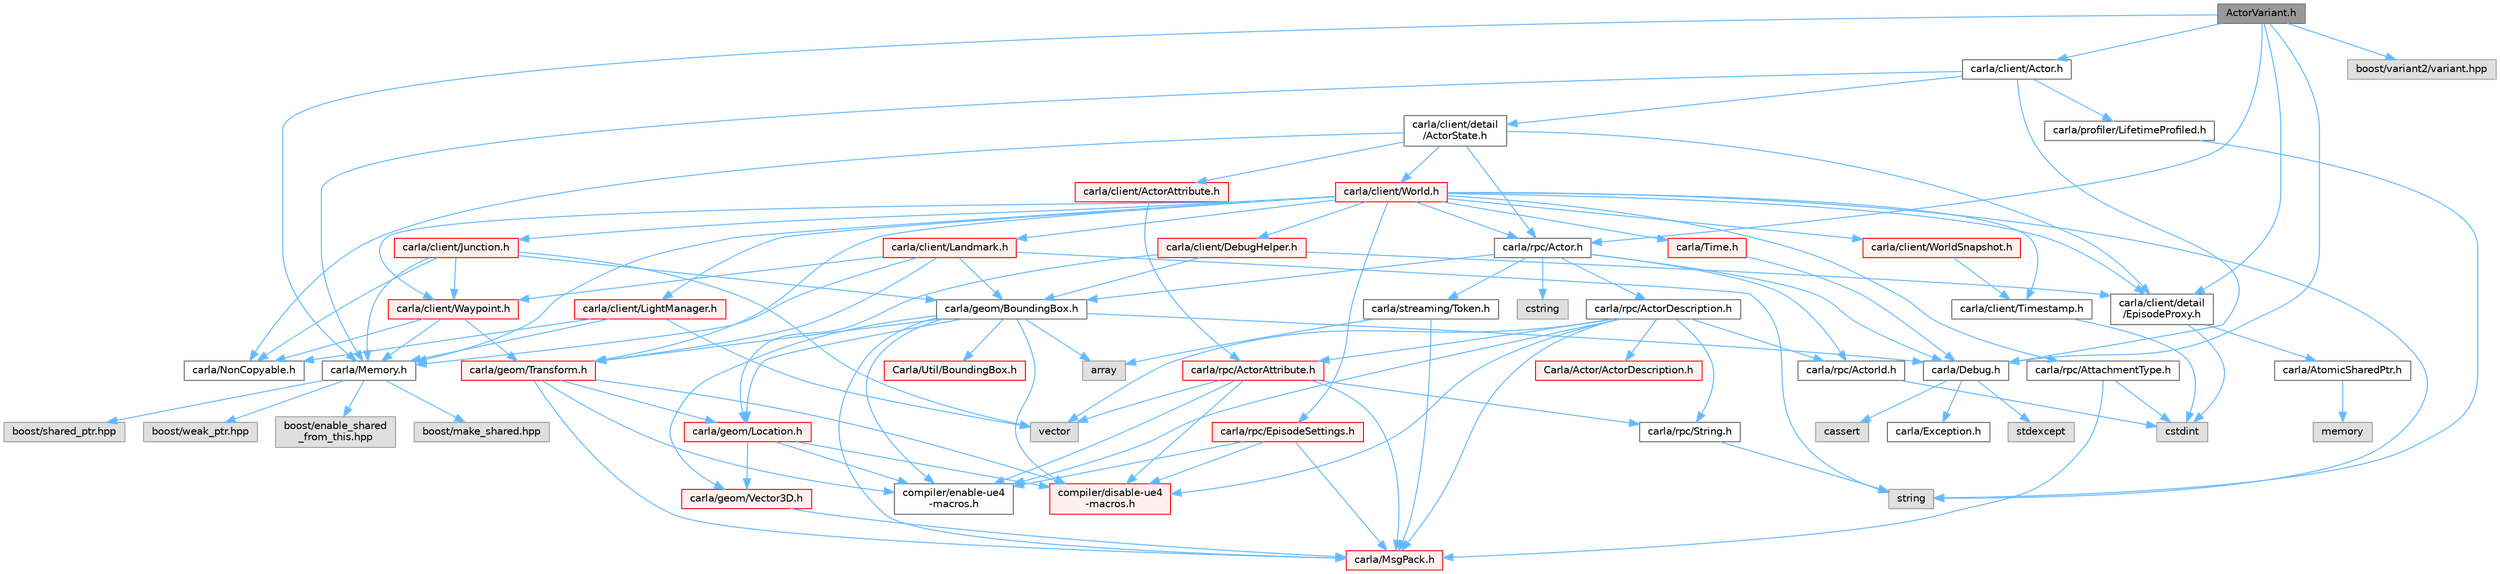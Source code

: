 digraph "ActorVariant.h"
{
 // INTERACTIVE_SVG=YES
 // LATEX_PDF_SIZE
  bgcolor="transparent";
  edge [fontname=Helvetica,fontsize=10,labelfontname=Helvetica,labelfontsize=10];
  node [fontname=Helvetica,fontsize=10,shape=box,height=0.2,width=0.4];
  Node1 [id="Node000001",label="ActorVariant.h",height=0.2,width=0.4,color="gray40", fillcolor="grey60", style="filled", fontcolor="black",tooltip=" "];
  Node1 -> Node2 [id="edge1_Node000001_Node000002",color="steelblue1",style="solid",tooltip=" "];
  Node2 [id="Node000002",label="carla/Debug.h",height=0.2,width=0.4,color="grey40", fillcolor="white", style="filled",URL="$d4/deb/Debug_8h.html",tooltip=" "];
  Node2 -> Node3 [id="edge2_Node000002_Node000003",color="steelblue1",style="solid",tooltip=" "];
  Node3 [id="Node000003",label="carla/Exception.h",height=0.2,width=0.4,color="grey40", fillcolor="white", style="filled",URL="$d8/d8a/Exception_8h.html",tooltip=" "];
  Node2 -> Node4 [id="edge3_Node000002_Node000004",color="steelblue1",style="solid",tooltip=" "];
  Node4 [id="Node000004",label="stdexcept",height=0.2,width=0.4,color="grey60", fillcolor="#E0E0E0", style="filled",tooltip=" "];
  Node2 -> Node5 [id="edge4_Node000002_Node000005",color="steelblue1",style="solid",tooltip=" "];
  Node5 [id="Node000005",label="cassert",height=0.2,width=0.4,color="grey60", fillcolor="#E0E0E0", style="filled",tooltip=" "];
  Node1 -> Node6 [id="edge5_Node000001_Node000006",color="steelblue1",style="solid",tooltip=" "];
  Node6 [id="Node000006",label="carla/Memory.h",height=0.2,width=0.4,color="grey40", fillcolor="white", style="filled",URL="$de/d5c/Memory_8h.html",tooltip=" "];
  Node6 -> Node7 [id="edge6_Node000006_Node000007",color="steelblue1",style="solid",tooltip=" "];
  Node7 [id="Node000007",label="boost/enable_shared\l_from_this.hpp",height=0.2,width=0.4,color="grey60", fillcolor="#E0E0E0", style="filled",tooltip=" "];
  Node6 -> Node8 [id="edge7_Node000006_Node000008",color="steelblue1",style="solid",tooltip=" "];
  Node8 [id="Node000008",label="boost/make_shared.hpp",height=0.2,width=0.4,color="grey60", fillcolor="#E0E0E0", style="filled",tooltip=" "];
  Node6 -> Node9 [id="edge8_Node000006_Node000009",color="steelblue1",style="solid",tooltip=" "];
  Node9 [id="Node000009",label="boost/shared_ptr.hpp",height=0.2,width=0.4,color="grey60", fillcolor="#E0E0E0", style="filled",tooltip=" "];
  Node6 -> Node10 [id="edge9_Node000006_Node000010",color="steelblue1",style="solid",tooltip=" "];
  Node10 [id="Node000010",label="boost/weak_ptr.hpp",height=0.2,width=0.4,color="grey60", fillcolor="#E0E0E0", style="filled",tooltip=" "];
  Node1 -> Node11 [id="edge10_Node000001_Node000011",color="steelblue1",style="solid",tooltip=" "];
  Node11 [id="Node000011",label="carla/client/Actor.h",height=0.2,width=0.4,color="grey40", fillcolor="white", style="filled",URL="$da/d48/client_2Actor_8h.html",tooltip=" "];
  Node11 -> Node2 [id="edge11_Node000011_Node000002",color="steelblue1",style="solid",tooltip=" "];
  Node11 -> Node6 [id="edge12_Node000011_Node000006",color="steelblue1",style="solid",tooltip=" "];
  Node11 -> Node12 [id="edge13_Node000011_Node000012",color="steelblue1",style="solid",tooltip=" "];
  Node12 [id="Node000012",label="carla/client/detail\l/ActorState.h",height=0.2,width=0.4,color="grey40", fillcolor="white", style="filled",URL="$d4/d22/client_2detail_2ActorState_8h.html",tooltip=" "];
  Node12 -> Node13 [id="edge14_Node000012_Node000013",color="steelblue1",style="solid",tooltip=" "];
  Node13 [id="Node000013",label="carla/NonCopyable.h",height=0.2,width=0.4,color="grey40", fillcolor="white", style="filled",URL="$d4/dd8/LibCarla_2source_2carla_2NonCopyable_8h.html",tooltip=" "];
  Node12 -> Node14 [id="edge15_Node000012_Node000014",color="steelblue1",style="solid",tooltip=" "];
  Node14 [id="Node000014",label="carla/client/World.h",height=0.2,width=0.4,color="red", fillcolor="#FFF0F0", style="filled",URL="$dd/d5b/World_8h.html",tooltip=" "];
  Node14 -> Node6 [id="edge16_Node000014_Node000006",color="steelblue1",style="solid",tooltip=" "];
  Node14 -> Node15 [id="edge17_Node000014_Node000015",color="steelblue1",style="solid",tooltip=" "];
  Node15 [id="Node000015",label="carla/Time.h",height=0.2,width=0.4,color="red", fillcolor="#FFF0F0", style="filled",URL="$d2/d33/Time_8h.html",tooltip=" "];
  Node15 -> Node2 [id="edge18_Node000015_Node000002",color="steelblue1",style="solid",tooltip=" "];
  Node14 -> Node18 [id="edge19_Node000014_Node000018",color="steelblue1",style="solid",tooltip=" "];
  Node18 [id="Node000018",label="carla/client/DebugHelper.h",height=0.2,width=0.4,color="red", fillcolor="#FFF0F0", style="filled",URL="$d1/dbe/DebugHelper_8h.html",tooltip=" "];
  Node18 -> Node19 [id="edge20_Node000018_Node000019",color="steelblue1",style="solid",tooltip=" "];
  Node19 [id="Node000019",label="carla/client/detail\l/EpisodeProxy.h",height=0.2,width=0.4,color="grey40", fillcolor="white", style="filled",URL="$dc/dc2/EpisodeProxy_8h.html",tooltip=" "];
  Node19 -> Node20 [id="edge21_Node000019_Node000020",color="steelblue1",style="solid",tooltip=" "];
  Node20 [id="Node000020",label="carla/AtomicSharedPtr.h",height=0.2,width=0.4,color="grey40", fillcolor="white", style="filled",URL="$df/de2/AtomicSharedPtr_8h.html",tooltip=" "];
  Node20 -> Node21 [id="edge22_Node000020_Node000021",color="steelblue1",style="solid",tooltip=" "];
  Node21 [id="Node000021",label="memory",height=0.2,width=0.4,color="grey60", fillcolor="#E0E0E0", style="filled",tooltip=" "];
  Node19 -> Node22 [id="edge23_Node000019_Node000022",color="steelblue1",style="solid",tooltip=" "];
  Node22 [id="Node000022",label="cstdint",height=0.2,width=0.4,color="grey60", fillcolor="#E0E0E0", style="filled",tooltip=" "];
  Node18 -> Node23 [id="edge24_Node000018_Node000023",color="steelblue1",style="solid",tooltip=" "];
  Node23 [id="Node000023",label="carla/geom/BoundingBox.h",height=0.2,width=0.4,color="grey40", fillcolor="white", style="filled",URL="$d2/dfe/LibCarla_2source_2carla_2geom_2BoundingBox_8h.html",tooltip=" "];
  Node23 -> Node2 [id="edge25_Node000023_Node000002",color="steelblue1",style="solid",tooltip=" "];
  Node23 -> Node24 [id="edge26_Node000023_Node000024",color="steelblue1",style="solid",tooltip=" "];
  Node24 [id="Node000024",label="carla/MsgPack.h",height=0.2,width=0.4,color="red", fillcolor="#FFF0F0", style="filled",URL="$d9/d6f/MsgPack_8h.html",tooltip=" "];
  Node23 -> Node33 [id="edge27_Node000023_Node000033",color="steelblue1",style="solid",tooltip=" "];
  Node33 [id="Node000033",label="carla/geom/Transform.h",height=0.2,width=0.4,color="red", fillcolor="#FFF0F0", style="filled",URL="$de/d17/geom_2Transform_8h.html",tooltip=" "];
  Node33 -> Node24 [id="edge28_Node000033_Node000024",color="steelblue1",style="solid",tooltip=" "];
  Node33 -> Node34 [id="edge29_Node000033_Node000034",color="steelblue1",style="solid",tooltip=" "];
  Node34 [id="Node000034",label="carla/geom/Location.h",height=0.2,width=0.4,color="red", fillcolor="#FFF0F0", style="filled",URL="$d9/d8b/geom_2Location_8h.html",tooltip=" "];
  Node34 -> Node35 [id="edge30_Node000034_Node000035",color="steelblue1",style="solid",tooltip=" "];
  Node35 [id="Node000035",label="carla/geom/Vector3D.h",height=0.2,width=0.4,color="red", fillcolor="#FFF0F0", style="filled",URL="$de/d70/geom_2Vector3D_8h.html",tooltip=" "];
  Node35 -> Node24 [id="edge31_Node000035_Node000024",color="steelblue1",style="solid",tooltip=" "];
  Node34 -> Node40 [id="edge32_Node000034_Node000040",color="steelblue1",style="solid",tooltip=" "];
  Node40 [id="Node000040",label="compiler/enable-ue4\l-macros.h",height=0.2,width=0.4,color="grey40", fillcolor="white", style="filled",URL="$d9/da2/enable-ue4-macros_8h.html",tooltip=" "];
  Node34 -> Node42 [id="edge33_Node000034_Node000042",color="steelblue1",style="solid",tooltip=" "];
  Node42 [id="Node000042",label="compiler/disable-ue4\l-macros.h",height=0.2,width=0.4,color="red", fillcolor="#FFF0F0", style="filled",URL="$d2/d02/disable-ue4-macros_8h.html",tooltip=" "];
  Node33 -> Node40 [id="edge34_Node000033_Node000040",color="steelblue1",style="solid",tooltip=" "];
  Node33 -> Node42 [id="edge35_Node000033_Node000042",color="steelblue1",style="solid",tooltip=" "];
  Node23 -> Node34 [id="edge36_Node000023_Node000034",color="steelblue1",style="solid",tooltip=" "];
  Node23 -> Node35 [id="edge37_Node000023_Node000035",color="steelblue1",style="solid",tooltip=" "];
  Node23 -> Node50 [id="edge38_Node000023_Node000050",color="steelblue1",style="solid",tooltip=" "];
  Node50 [id="Node000050",label="array",height=0.2,width=0.4,color="grey60", fillcolor="#E0E0E0", style="filled",tooltip=" "];
  Node23 -> Node40 [id="edge39_Node000023_Node000040",color="steelblue1",style="solid",tooltip=" "];
  Node23 -> Node51 [id="edge40_Node000023_Node000051",color="steelblue1",style="solid",tooltip=" "];
  Node51 [id="Node000051",label="Carla/Util/BoundingBox.h",height=0.2,width=0.4,color="red", fillcolor="#FFF0F0", style="filled",URL="$d2/d62/Unreal_2CarlaUE4_2Plugins_2Carla_2Source_2Carla_2Util_2BoundingBox_8h.html",tooltip=" "];
  Node23 -> Node42 [id="edge41_Node000023_Node000042",color="steelblue1",style="solid",tooltip=" "];
  Node18 -> Node34 [id="edge42_Node000018_Node000034",color="steelblue1",style="solid",tooltip=" "];
  Node14 -> Node57 [id="edge43_Node000014_Node000057",color="steelblue1",style="solid",tooltip=" "];
  Node57 [id="Node000057",label="carla/client/Landmark.h",height=0.2,width=0.4,color="red", fillcolor="#FFF0F0", style="filled",URL="$db/d18/Landmark_8h.html",tooltip=" "];
  Node57 -> Node6 [id="edge44_Node000057_Node000006",color="steelblue1",style="solid",tooltip=" "];
  Node57 -> Node58 [id="edge45_Node000057_Node000058",color="steelblue1",style="solid",tooltip=" "];
  Node58 [id="Node000058",label="carla/client/Waypoint.h",height=0.2,width=0.4,color="red", fillcolor="#FFF0F0", style="filled",URL="$d0/d47/client_2Waypoint_8h.html",tooltip=" "];
  Node58 -> Node6 [id="edge46_Node000058_Node000006",color="steelblue1",style="solid",tooltip=" "];
  Node58 -> Node13 [id="edge47_Node000058_Node000013",color="steelblue1",style="solid",tooltip=" "];
  Node58 -> Node33 [id="edge48_Node000058_Node000033",color="steelblue1",style="solid",tooltip=" "];
  Node57 -> Node33 [id="edge49_Node000057_Node000033",color="steelblue1",style="solid",tooltip=" "];
  Node57 -> Node23 [id="edge50_Node000057_Node000023",color="steelblue1",style="solid",tooltip=" "];
  Node57 -> Node60 [id="edge51_Node000057_Node000060",color="steelblue1",style="solid",tooltip=" "];
  Node60 [id="Node000060",label="string",height=0.2,width=0.4,color="grey60", fillcolor="#E0E0E0", style="filled",tooltip=" "];
  Node14 -> Node58 [id="edge52_Node000014_Node000058",color="steelblue1",style="solid",tooltip=" "];
  Node14 -> Node85 [id="edge53_Node000014_Node000085",color="steelblue1",style="solid",tooltip=" "];
  Node85 [id="Node000085",label="carla/client/Junction.h",height=0.2,width=0.4,color="red", fillcolor="#FFF0F0", style="filled",URL="$dd/d55/client_2Junction_8h.html",tooltip=" "];
  Node85 -> Node6 [id="edge54_Node000085_Node000006",color="steelblue1",style="solid",tooltip=" "];
  Node85 -> Node13 [id="edge55_Node000085_Node000013",color="steelblue1",style="solid",tooltip=" "];
  Node85 -> Node23 [id="edge56_Node000085_Node000023",color="steelblue1",style="solid",tooltip=" "];
  Node85 -> Node58 [id="edge57_Node000085_Node000058",color="steelblue1",style="solid",tooltip=" "];
  Node85 -> Node65 [id="edge58_Node000085_Node000065",color="steelblue1",style="solid",tooltip=" "];
  Node65 [id="Node000065",label="vector",height=0.2,width=0.4,color="grey60", fillcolor="#E0E0E0", style="filled",tooltip=" "];
  Node14 -> Node89 [id="edge59_Node000014_Node000089",color="steelblue1",style="solid",tooltip=" "];
  Node89 [id="Node000089",label="carla/client/LightManager.h",height=0.2,width=0.4,color="red", fillcolor="#FFF0F0", style="filled",URL="$dd/d9a/LightManager_8h.html",tooltip=" "];
  Node89 -> Node65 [id="edge60_Node000089_Node000065",color="steelblue1",style="solid",tooltip=" "];
  Node89 -> Node6 [id="edge61_Node000089_Node000006",color="steelblue1",style="solid",tooltip=" "];
  Node89 -> Node13 [id="edge62_Node000089_Node000013",color="steelblue1",style="solid",tooltip=" "];
  Node14 -> Node96 [id="edge63_Node000014_Node000096",color="steelblue1",style="solid",tooltip=" "];
  Node96 [id="Node000096",label="carla/client/Timestamp.h",height=0.2,width=0.4,color="grey40", fillcolor="white", style="filled",URL="$d7/d66/Timestamp_8h.html",tooltip=" "];
  Node96 -> Node22 [id="edge64_Node000096_Node000022",color="steelblue1",style="solid",tooltip=" "];
  Node14 -> Node97 [id="edge65_Node000014_Node000097",color="steelblue1",style="solid",tooltip=" "];
  Node97 [id="Node000097",label="carla/client/WorldSnapshot.h",height=0.2,width=0.4,color="red", fillcolor="#FFF0F0", style="filled",URL="$df/d11/WorldSnapshot_8h.html",tooltip=" "];
  Node97 -> Node96 [id="edge66_Node000097_Node000096",color="steelblue1",style="solid",tooltip=" "];
  Node14 -> Node19 [id="edge67_Node000014_Node000019",color="steelblue1",style="solid",tooltip=" "];
  Node14 -> Node33 [id="edge68_Node000014_Node000033",color="steelblue1",style="solid",tooltip=" "];
  Node14 -> Node126 [id="edge69_Node000014_Node000126",color="steelblue1",style="solid",tooltip=" "];
  Node126 [id="Node000126",label="carla/rpc/Actor.h",height=0.2,width=0.4,color="grey40", fillcolor="white", style="filled",URL="$d8/d73/rpc_2Actor_8h.html",tooltip=" "];
  Node126 -> Node2 [id="edge70_Node000126_Node000002",color="steelblue1",style="solid",tooltip=" "];
  Node126 -> Node23 [id="edge71_Node000126_Node000023",color="steelblue1",style="solid",tooltip=" "];
  Node126 -> Node127 [id="edge72_Node000126_Node000127",color="steelblue1",style="solid",tooltip=" "];
  Node127 [id="Node000127",label="carla/rpc/ActorDescription.h",height=0.2,width=0.4,color="grey40", fillcolor="white", style="filled",URL="$d9/db9/LibCarla_2source_2carla_2rpc_2ActorDescription_8h.html",tooltip=" "];
  Node127 -> Node24 [id="edge73_Node000127_Node000024",color="steelblue1",style="solid",tooltip=" "];
  Node127 -> Node128 [id="edge74_Node000127_Node000128",color="steelblue1",style="solid",tooltip=" "];
  Node128 [id="Node000128",label="carla/rpc/ActorAttribute.h",height=0.2,width=0.4,color="red", fillcolor="#FFF0F0", style="filled",URL="$d2/dc4/LibCarla_2source_2carla_2rpc_2ActorAttribute_8h.html",tooltip=" "];
  Node128 -> Node24 [id="edge75_Node000128_Node000024",color="steelblue1",style="solid",tooltip=" "];
  Node128 -> Node130 [id="edge76_Node000128_Node000130",color="steelblue1",style="solid",tooltip=" "];
  Node130 [id="Node000130",label="carla/rpc/String.h",height=0.2,width=0.4,color="grey40", fillcolor="white", style="filled",URL="$d3/d80/rpc_2String_8h.html",tooltip=" "];
  Node130 -> Node60 [id="edge77_Node000130_Node000060",color="steelblue1",style="solid",tooltip=" "];
  Node128 -> Node65 [id="edge78_Node000128_Node000065",color="steelblue1",style="solid",tooltip=" "];
  Node128 -> Node40 [id="edge79_Node000128_Node000040",color="steelblue1",style="solid",tooltip=" "];
  Node128 -> Node42 [id="edge80_Node000128_Node000042",color="steelblue1",style="solid",tooltip=" "];
  Node127 -> Node99 [id="edge81_Node000127_Node000099",color="steelblue1",style="solid",tooltip=" "];
  Node99 [id="Node000099",label="carla/rpc/ActorId.h",height=0.2,width=0.4,color="grey40", fillcolor="white", style="filled",URL="$d3/d89/ActorId_8h.html",tooltip=" "];
  Node99 -> Node22 [id="edge82_Node000099_Node000022",color="steelblue1",style="solid",tooltip=" "];
  Node127 -> Node130 [id="edge83_Node000127_Node000130",color="steelblue1",style="solid",tooltip=" "];
  Node127 -> Node65 [id="edge84_Node000127_Node000065",color="steelblue1",style="solid",tooltip=" "];
  Node127 -> Node40 [id="edge85_Node000127_Node000040",color="steelblue1",style="solid",tooltip=" "];
  Node127 -> Node133 [id="edge86_Node000127_Node000133",color="steelblue1",style="solid",tooltip=" "];
  Node133 [id="Node000133",label="Carla/Actor/ActorDescription.h",height=0.2,width=0.4,color="red", fillcolor="#FFF0F0", style="filled",URL="$d4/de6/Unreal_2CarlaUE4_2Plugins_2Carla_2Source_2Carla_2Actor_2ActorDescription_8h.html",tooltip=" "];
  Node127 -> Node42 [id="edge87_Node000127_Node000042",color="steelblue1",style="solid",tooltip=" "];
  Node126 -> Node99 [id="edge88_Node000126_Node000099",color="steelblue1",style="solid",tooltip=" "];
  Node126 -> Node135 [id="edge89_Node000126_Node000135",color="steelblue1",style="solid",tooltip=" "];
  Node135 [id="Node000135",label="carla/streaming/Token.h",height=0.2,width=0.4,color="grey40", fillcolor="white", style="filled",URL="$dc/d33/Token_8h.html",tooltip=" "];
  Node135 -> Node24 [id="edge90_Node000135_Node000024",color="steelblue1",style="solid",tooltip=" "];
  Node135 -> Node50 [id="edge91_Node000135_Node000050",color="steelblue1",style="solid",tooltip=" "];
  Node126 -> Node136 [id="edge92_Node000126_Node000136",color="steelblue1",style="solid",tooltip=" "];
  Node136 [id="Node000136",label="cstring",height=0.2,width=0.4,color="grey60", fillcolor="#E0E0E0", style="filled",tooltip=" "];
  Node14 -> Node144 [id="edge93_Node000014_Node000144",color="steelblue1",style="solid",tooltip=" "];
  Node144 [id="Node000144",label="carla/rpc/AttachmentType.h",height=0.2,width=0.4,color="grey40", fillcolor="white", style="filled",URL="$d9/df7/AttachmentType_8h.html",tooltip=" "];
  Node144 -> Node24 [id="edge94_Node000144_Node000024",color="steelblue1",style="solid",tooltip=" "];
  Node144 -> Node22 [id="edge95_Node000144_Node000022",color="steelblue1",style="solid",tooltip=" "];
  Node14 -> Node145 [id="edge96_Node000014_Node000145",color="steelblue1",style="solid",tooltip=" "];
  Node145 [id="Node000145",label="carla/rpc/EpisodeSettings.h",height=0.2,width=0.4,color="red", fillcolor="#FFF0F0", style="filled",URL="$db/df7/LibCarla_2source_2carla_2rpc_2EpisodeSettings_8h.html",tooltip=" "];
  Node145 -> Node24 [id="edge97_Node000145_Node000024",color="steelblue1",style="solid",tooltip=" "];
  Node145 -> Node40 [id="edge98_Node000145_Node000040",color="steelblue1",style="solid",tooltip=" "];
  Node145 -> Node42 [id="edge99_Node000145_Node000042",color="steelblue1",style="solid",tooltip=" "];
  Node14 -> Node60 [id="edge100_Node000014_Node000060",color="steelblue1",style="solid",tooltip=" "];
  Node12 -> Node171 [id="edge101_Node000012_Node000171",color="steelblue1",style="solid",tooltip=" "];
  Node171 [id="Node000171",label="carla/client/ActorAttribute.h",height=0.2,width=0.4,color="red", fillcolor="#FFF0F0", style="filled",URL="$d1/d5d/LibCarla_2source_2carla_2client_2ActorAttribute_8h.html",tooltip=" "];
  Node171 -> Node128 [id="edge102_Node000171_Node000128",color="steelblue1",style="solid",tooltip=" "];
  Node12 -> Node19 [id="edge103_Node000012_Node000019",color="steelblue1",style="solid",tooltip=" "];
  Node12 -> Node126 [id="edge104_Node000012_Node000126",color="steelblue1",style="solid",tooltip=" "];
  Node11 -> Node173 [id="edge105_Node000011_Node000173",color="steelblue1",style="solid",tooltip=" "];
  Node173 [id="Node000173",label="carla/profiler/LifetimeProfiled.h",height=0.2,width=0.4,color="grey40", fillcolor="white", style="filled",URL="$d9/dc4/LifetimeProfiled_8h.html",tooltip=" "];
  Node173 -> Node60 [id="edge106_Node000173_Node000060",color="steelblue1",style="solid",tooltip=" "];
  Node1 -> Node19 [id="edge107_Node000001_Node000019",color="steelblue1",style="solid",tooltip=" "];
  Node1 -> Node126 [id="edge108_Node000001_Node000126",color="steelblue1",style="solid",tooltip=" "];
  Node1 -> Node93 [id="edge109_Node000001_Node000093",color="steelblue1",style="solid",tooltip=" "];
  Node93 [id="Node000093",label="boost/variant2/variant.hpp",height=0.2,width=0.4,color="grey60", fillcolor="#E0E0E0", style="filled",tooltip=" "];
}

